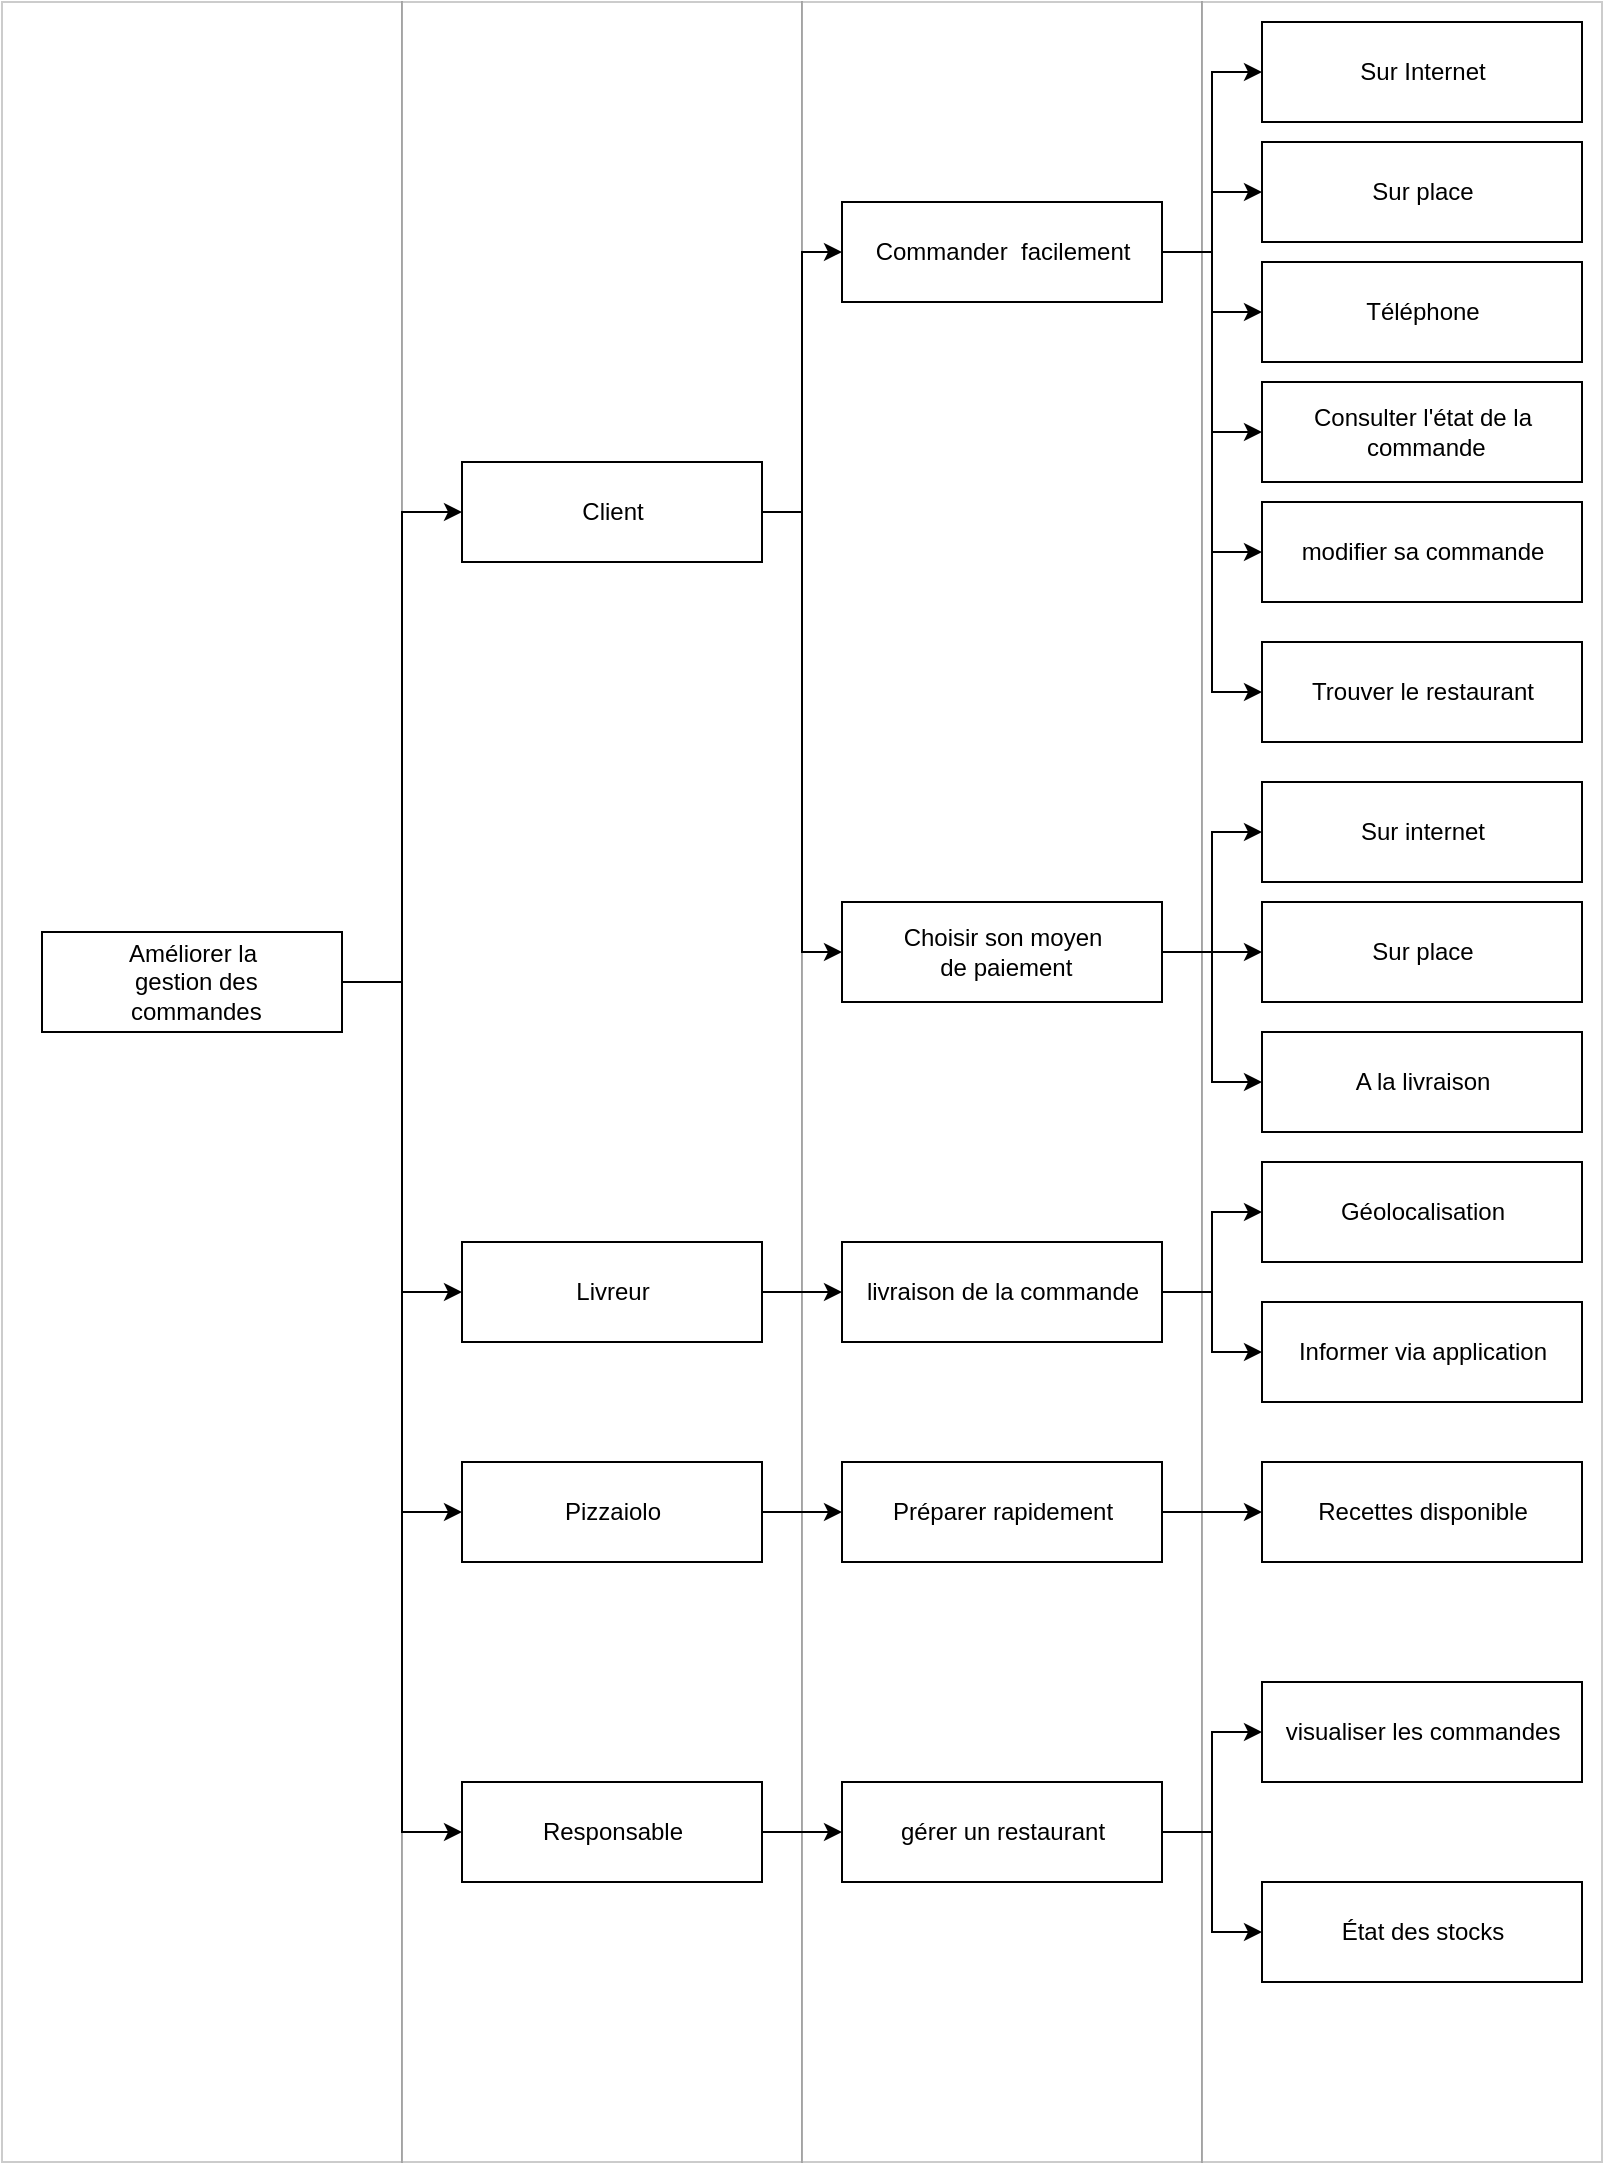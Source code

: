 <mxfile version="14.5.8" type="device"><diagram id="Lx_Qha4POwiGw0TVESss" name="Page-1"><mxGraphModel dx="1512" dy="898" grid="1" gridSize="10" guides="1" tooltips="1" connect="1" arrows="1" fold="1" page="1" pageScale="1" pageWidth="827" pageHeight="1169" math="0" shadow="0"><root><mxCell id="0"/><mxCell id="1" parent="0"/><mxCell id="CjFAd6QkeGdeGTG7asIe-1" value="" style="rounded=0;whiteSpace=wrap;html=1;opacity=20;" vertex="1" parent="1"><mxGeometry x="10" y="30" width="200" height="1080" as="geometry"/></mxCell><mxCell id="CjFAd6QkeGdeGTG7asIe-3" value="" style="rounded=0;whiteSpace=wrap;html=1;opacity=20;" vertex="1" parent="1"><mxGeometry x="210" y="30" width="200" height="1080" as="geometry"/></mxCell><mxCell id="CjFAd6QkeGdeGTG7asIe-4" value="" style="rounded=0;whiteSpace=wrap;html=1;opacity=20;" vertex="1" parent="1"><mxGeometry x="410" y="30" width="200" height="1080" as="geometry"/></mxCell><mxCell id="CjFAd6QkeGdeGTG7asIe-6" value="" style="rounded=0;whiteSpace=wrap;html=1;opacity=20;" vertex="1" parent="1"><mxGeometry x="610" y="30" width="200" height="1080" as="geometry"/></mxCell><mxCell id="CjFAd6QkeGdeGTG7asIe-10" style="edgeStyle=orthogonalEdgeStyle;rounded=0;orthogonalLoop=1;jettySize=auto;html=1;exitX=1;exitY=0.5;exitDx=0;exitDy=0;entryX=0;entryY=0.5;entryDx=0;entryDy=0;" edge="1" parent="1" source="CjFAd6QkeGdeGTG7asIe-7" target="CjFAd6QkeGdeGTG7asIe-9"><mxGeometry relative="1" as="geometry"/></mxCell><mxCell id="CjFAd6QkeGdeGTG7asIe-15" style="edgeStyle=orthogonalEdgeStyle;rounded=0;orthogonalLoop=1;jettySize=auto;html=1;exitX=1;exitY=0.5;exitDx=0;exitDy=0;entryX=0;entryY=0.5;entryDx=0;entryDy=0;" edge="1" parent="1" source="CjFAd6QkeGdeGTG7asIe-7" target="CjFAd6QkeGdeGTG7asIe-12"><mxGeometry relative="1" as="geometry"/></mxCell><mxCell id="CjFAd6QkeGdeGTG7asIe-16" style="edgeStyle=orthogonalEdgeStyle;rounded=0;orthogonalLoop=1;jettySize=auto;html=1;exitX=1;exitY=0.5;exitDx=0;exitDy=0;entryX=0;entryY=0.5;entryDx=0;entryDy=0;" edge="1" parent="1" source="CjFAd6QkeGdeGTG7asIe-7" target="CjFAd6QkeGdeGTG7asIe-13"><mxGeometry relative="1" as="geometry"/></mxCell><mxCell id="CjFAd6QkeGdeGTG7asIe-59" style="edgeStyle=orthogonalEdgeStyle;rounded=0;orthogonalLoop=1;jettySize=auto;html=1;exitX=1;exitY=0.5;exitDx=0;exitDy=0;entryX=0;entryY=0.5;entryDx=0;entryDy=0;" edge="1" parent="1" source="CjFAd6QkeGdeGTG7asIe-7" target="CjFAd6QkeGdeGTG7asIe-54"><mxGeometry relative="1" as="geometry"/></mxCell><mxCell id="CjFAd6QkeGdeGTG7asIe-7" value="Améliorer la&lt;br&gt;&amp;nbsp;gestion des&lt;br&gt;&amp;nbsp;commandes" style="html=1;" vertex="1" parent="1"><mxGeometry x="30" y="495" width="150" height="50" as="geometry"/></mxCell><mxCell id="CjFAd6QkeGdeGTG7asIe-21" style="edgeStyle=orthogonalEdgeStyle;rounded=0;orthogonalLoop=1;jettySize=auto;html=1;exitX=1;exitY=0.5;exitDx=0;exitDy=0;entryX=0;entryY=0.5;entryDx=0;entryDy=0;" edge="1" parent="1" source="CjFAd6QkeGdeGTG7asIe-9" target="CjFAd6QkeGdeGTG7asIe-11"><mxGeometry relative="1" as="geometry"><Array as="points"><mxPoint x="410" y="285"/><mxPoint x="410" y="155"/></Array></mxGeometry></mxCell><mxCell id="CjFAd6QkeGdeGTG7asIe-22" style="edgeStyle=orthogonalEdgeStyle;rounded=0;orthogonalLoop=1;jettySize=auto;html=1;exitX=1;exitY=0.5;exitDx=0;exitDy=0;entryX=0;entryY=0.5;entryDx=0;entryDy=0;" edge="1" parent="1" source="CjFAd6QkeGdeGTG7asIe-9" target="CjFAd6QkeGdeGTG7asIe-14"><mxGeometry relative="1" as="geometry"><Array as="points"><mxPoint x="410" y="285"/><mxPoint x="410" y="505"/></Array></mxGeometry></mxCell><mxCell id="CjFAd6QkeGdeGTG7asIe-9" value="Client" style="html=1;" vertex="1" parent="1"><mxGeometry x="240" y="260" width="150" height="50" as="geometry"/></mxCell><mxCell id="CjFAd6QkeGdeGTG7asIe-27" style="edgeStyle=orthogonalEdgeStyle;rounded=0;orthogonalLoop=1;jettySize=auto;html=1;exitX=1;exitY=0.5;exitDx=0;exitDy=0;entryX=0;entryY=0.5;entryDx=0;entryDy=0;" edge="1" parent="1" source="CjFAd6QkeGdeGTG7asIe-11" target="CjFAd6QkeGdeGTG7asIe-26"><mxGeometry relative="1" as="geometry"/></mxCell><mxCell id="CjFAd6QkeGdeGTG7asIe-30" style="edgeStyle=orthogonalEdgeStyle;rounded=0;orthogonalLoop=1;jettySize=auto;html=1;exitX=1;exitY=0.5;exitDx=0;exitDy=0;entryX=0;entryY=0.5;entryDx=0;entryDy=0;" edge="1" parent="1" source="CjFAd6QkeGdeGTG7asIe-11" target="CjFAd6QkeGdeGTG7asIe-25"><mxGeometry relative="1" as="geometry"/></mxCell><mxCell id="CjFAd6QkeGdeGTG7asIe-37" style="edgeStyle=orthogonalEdgeStyle;rounded=0;orthogonalLoop=1;jettySize=auto;html=1;exitX=1;exitY=0.5;exitDx=0;exitDy=0;entryX=0;entryY=0.5;entryDx=0;entryDy=0;" edge="1" parent="1" source="CjFAd6QkeGdeGTG7asIe-11" target="CjFAd6QkeGdeGTG7asIe-23"><mxGeometry relative="1" as="geometry"/></mxCell><mxCell id="CjFAd6QkeGdeGTG7asIe-41" style="edgeStyle=orthogonalEdgeStyle;rounded=0;orthogonalLoop=1;jettySize=auto;html=1;exitX=1;exitY=0.5;exitDx=0;exitDy=0;entryX=0;entryY=0.5;entryDx=0;entryDy=0;" edge="1" parent="1" source="CjFAd6QkeGdeGTG7asIe-11" target="CjFAd6QkeGdeGTG7asIe-34"><mxGeometry relative="1" as="geometry"/></mxCell><mxCell id="CjFAd6QkeGdeGTG7asIe-43" style="edgeStyle=orthogonalEdgeStyle;rounded=0;orthogonalLoop=1;jettySize=auto;html=1;exitX=1;exitY=0.5;exitDx=0;exitDy=0;entryX=0;entryY=0.5;entryDx=0;entryDy=0;" edge="1" parent="1" source="CjFAd6QkeGdeGTG7asIe-11" target="CjFAd6QkeGdeGTG7asIe-42"><mxGeometry relative="1" as="geometry"/></mxCell><mxCell id="CjFAd6QkeGdeGTG7asIe-117" style="edgeStyle=orthogonalEdgeStyle;rounded=0;orthogonalLoop=1;jettySize=auto;html=1;exitX=1;exitY=0.5;exitDx=0;exitDy=0;entryX=0;entryY=0.5;entryDx=0;entryDy=0;" edge="1" parent="1" source="CjFAd6QkeGdeGTG7asIe-11" target="CjFAd6QkeGdeGTG7asIe-116"><mxGeometry relative="1" as="geometry"/></mxCell><mxCell id="CjFAd6QkeGdeGTG7asIe-11" value="Commander &amp;nbsp;facilement" style="html=1;" vertex="1" parent="1"><mxGeometry x="430" y="130" width="160" height="50" as="geometry"/></mxCell><mxCell id="CjFAd6QkeGdeGTG7asIe-47" style="edgeStyle=orthogonalEdgeStyle;rounded=0;orthogonalLoop=1;jettySize=auto;html=1;exitX=1;exitY=0.5;exitDx=0;exitDy=0;entryX=0;entryY=0.5;entryDx=0;entryDy=0;" edge="1" parent="1" source="CjFAd6QkeGdeGTG7asIe-12" target="CjFAd6QkeGdeGTG7asIe-18"><mxGeometry relative="1" as="geometry"/></mxCell><mxCell id="CjFAd6QkeGdeGTG7asIe-12" value="Livreur" style="html=1;" vertex="1" parent="1"><mxGeometry x="240" y="650" width="150" height="50" as="geometry"/></mxCell><mxCell id="CjFAd6QkeGdeGTG7asIe-52" style="edgeStyle=orthogonalEdgeStyle;rounded=0;orthogonalLoop=1;jettySize=auto;html=1;exitX=1;exitY=0.5;exitDx=0;exitDy=0;" edge="1" parent="1" source="CjFAd6QkeGdeGTG7asIe-13" target="CjFAd6QkeGdeGTG7asIe-51"><mxGeometry relative="1" as="geometry"/></mxCell><mxCell id="CjFAd6QkeGdeGTG7asIe-13" value="Pizzaiolo" style="html=1;" vertex="1" parent="1"><mxGeometry x="240" y="760" width="150" height="50" as="geometry"/></mxCell><mxCell id="CjFAd6QkeGdeGTG7asIe-39" style="edgeStyle=orthogonalEdgeStyle;rounded=0;orthogonalLoop=1;jettySize=auto;html=1;exitX=1;exitY=0.5;exitDx=0;exitDy=0;entryX=0;entryY=0.5;entryDx=0;entryDy=0;" edge="1" parent="1" source="CjFAd6QkeGdeGTG7asIe-14" target="CjFAd6QkeGdeGTG7asIe-38"><mxGeometry relative="1" as="geometry"/></mxCell><mxCell id="CjFAd6QkeGdeGTG7asIe-44" style="edgeStyle=orthogonalEdgeStyle;rounded=0;orthogonalLoop=1;jettySize=auto;html=1;exitX=1;exitY=0.5;exitDx=0;exitDy=0;entryX=0;entryY=0.5;entryDx=0;entryDy=0;" edge="1" parent="1" source="CjFAd6QkeGdeGTG7asIe-14" target="CjFAd6QkeGdeGTG7asIe-17"><mxGeometry relative="1" as="geometry"/></mxCell><mxCell id="CjFAd6QkeGdeGTG7asIe-46" style="edgeStyle=orthogonalEdgeStyle;rounded=0;orthogonalLoop=1;jettySize=auto;html=1;exitX=1;exitY=0.5;exitDx=0;exitDy=0;entryX=0;entryY=0.5;entryDx=0;entryDy=0;" edge="1" parent="1" source="CjFAd6QkeGdeGTG7asIe-14" target="CjFAd6QkeGdeGTG7asIe-45"><mxGeometry relative="1" as="geometry"/></mxCell><mxCell id="CjFAd6QkeGdeGTG7asIe-14" value="Choisir son moyen&lt;br&gt;&amp;nbsp;de paiement" style="html=1;" vertex="1" parent="1"><mxGeometry x="430" y="480" width="160" height="50" as="geometry"/></mxCell><mxCell id="CjFAd6QkeGdeGTG7asIe-17" value="Sur place" style="html=1;" vertex="1" parent="1"><mxGeometry x="640" y="480" width="160" height="50" as="geometry"/></mxCell><mxCell id="CjFAd6QkeGdeGTG7asIe-48" style="edgeStyle=orthogonalEdgeStyle;rounded=0;orthogonalLoop=1;jettySize=auto;html=1;exitX=1;exitY=0.5;exitDx=0;exitDy=0;" edge="1" parent="1" source="CjFAd6QkeGdeGTG7asIe-18" target="CjFAd6QkeGdeGTG7asIe-19"><mxGeometry relative="1" as="geometry"/></mxCell><mxCell id="CjFAd6QkeGdeGTG7asIe-50" style="edgeStyle=orthogonalEdgeStyle;rounded=0;orthogonalLoop=1;jettySize=auto;html=1;exitX=1;exitY=0.5;exitDx=0;exitDy=0;entryX=0;entryY=0.5;entryDx=0;entryDy=0;" edge="1" parent="1" source="CjFAd6QkeGdeGTG7asIe-18" target="CjFAd6QkeGdeGTG7asIe-49"><mxGeometry relative="1" as="geometry"/></mxCell><mxCell id="CjFAd6QkeGdeGTG7asIe-18" value="livraison de la commande" style="html=1;" vertex="1" parent="1"><mxGeometry x="430" y="650" width="160" height="50" as="geometry"/></mxCell><mxCell id="CjFAd6QkeGdeGTG7asIe-19" value="Géolocalisation" style="html=1;" vertex="1" parent="1"><mxGeometry x="640" y="610" width="160" height="50" as="geometry"/></mxCell><mxCell id="CjFAd6QkeGdeGTG7asIe-20" value="Recettes disponible" style="html=1;" vertex="1" parent="1"><mxGeometry x="640" y="760" width="160" height="50" as="geometry"/></mxCell><mxCell id="CjFAd6QkeGdeGTG7asIe-23" value="Sur Internet" style="html=1;" vertex="1" parent="1"><mxGeometry x="640" y="40" width="160" height="50" as="geometry"/></mxCell><mxCell id="CjFAd6QkeGdeGTG7asIe-25" value="Sur place" style="html=1;" vertex="1" parent="1"><mxGeometry x="640" y="100" width="160" height="50" as="geometry"/></mxCell><mxCell id="CjFAd6QkeGdeGTG7asIe-26" value="Téléphone" style="html=1;" vertex="1" parent="1"><mxGeometry x="640" y="160" width="160" height="50" as="geometry"/></mxCell><mxCell id="CjFAd6QkeGdeGTG7asIe-34" value="Consulter l'état de la&lt;br&gt;&amp;nbsp;commande" style="html=1;" vertex="1" parent="1"><mxGeometry x="640" y="220" width="160" height="50" as="geometry"/></mxCell><mxCell id="CjFAd6QkeGdeGTG7asIe-38" value="Sur internet" style="html=1;" vertex="1" parent="1"><mxGeometry x="640" y="420" width="160" height="50" as="geometry"/></mxCell><mxCell id="CjFAd6QkeGdeGTG7asIe-42" value="modifier sa commande" style="html=1;" vertex="1" parent="1"><mxGeometry x="640" y="280" width="160" height="50" as="geometry"/></mxCell><mxCell id="CjFAd6QkeGdeGTG7asIe-45" value="A la livraison" style="html=1;" vertex="1" parent="1"><mxGeometry x="640" y="545" width="160" height="50" as="geometry"/></mxCell><mxCell id="CjFAd6QkeGdeGTG7asIe-49" value="Informer via application" style="html=1;" vertex="1" parent="1"><mxGeometry x="640" y="680" width="160" height="50" as="geometry"/></mxCell><mxCell id="CjFAd6QkeGdeGTG7asIe-53" style="edgeStyle=orthogonalEdgeStyle;rounded=0;orthogonalLoop=1;jettySize=auto;html=1;exitX=1;exitY=0.5;exitDx=0;exitDy=0;entryX=0;entryY=0.5;entryDx=0;entryDy=0;" edge="1" parent="1" source="CjFAd6QkeGdeGTG7asIe-51" target="CjFAd6QkeGdeGTG7asIe-20"><mxGeometry relative="1" as="geometry"/></mxCell><mxCell id="CjFAd6QkeGdeGTG7asIe-51" value="Préparer rapidement" style="html=1;" vertex="1" parent="1"><mxGeometry x="430" y="760" width="160" height="50" as="geometry"/></mxCell><mxCell id="CjFAd6QkeGdeGTG7asIe-57" style="edgeStyle=orthogonalEdgeStyle;rounded=0;orthogonalLoop=1;jettySize=auto;html=1;exitX=1;exitY=0.5;exitDx=0;exitDy=0;" edge="1" parent="1" source="CjFAd6QkeGdeGTG7asIe-54" target="CjFAd6QkeGdeGTG7asIe-56"><mxGeometry relative="1" as="geometry"/></mxCell><mxCell id="CjFAd6QkeGdeGTG7asIe-54" value="Responsable&lt;br&gt;" style="html=1;" vertex="1" parent="1"><mxGeometry x="240" y="920" width="150" height="50" as="geometry"/></mxCell><mxCell id="CjFAd6QkeGdeGTG7asIe-55" value="État des stocks" style="html=1;" vertex="1" parent="1"><mxGeometry x="640" y="970" width="160" height="50" as="geometry"/></mxCell><mxCell id="CjFAd6QkeGdeGTG7asIe-58" style="edgeStyle=orthogonalEdgeStyle;rounded=0;orthogonalLoop=1;jettySize=auto;html=1;exitX=1;exitY=0.5;exitDx=0;exitDy=0;" edge="1" parent="1" source="CjFAd6QkeGdeGTG7asIe-56" target="CjFAd6QkeGdeGTG7asIe-55"><mxGeometry relative="1" as="geometry"/></mxCell><mxCell id="CjFAd6QkeGdeGTG7asIe-61" style="edgeStyle=orthogonalEdgeStyle;rounded=0;orthogonalLoop=1;jettySize=auto;html=1;exitX=1;exitY=0.5;exitDx=0;exitDy=0;entryX=0;entryY=0.5;entryDx=0;entryDy=0;" edge="1" parent="1" source="CjFAd6QkeGdeGTG7asIe-56" target="CjFAd6QkeGdeGTG7asIe-60"><mxGeometry relative="1" as="geometry"/></mxCell><mxCell id="CjFAd6QkeGdeGTG7asIe-56" value="gérer un restaurant" style="html=1;" vertex="1" parent="1"><mxGeometry x="430" y="920" width="160" height="50" as="geometry"/></mxCell><mxCell id="CjFAd6QkeGdeGTG7asIe-60" value="visualiser les commandes" style="html=1;" vertex="1" parent="1"><mxGeometry x="640" y="870" width="160" height="50" as="geometry"/></mxCell><mxCell id="CjFAd6QkeGdeGTG7asIe-116" value="Trouver le restaurant" style="html=1;" vertex="1" parent="1"><mxGeometry x="640" y="350" width="160" height="50" as="geometry"/></mxCell></root></mxGraphModel></diagram></mxfile>